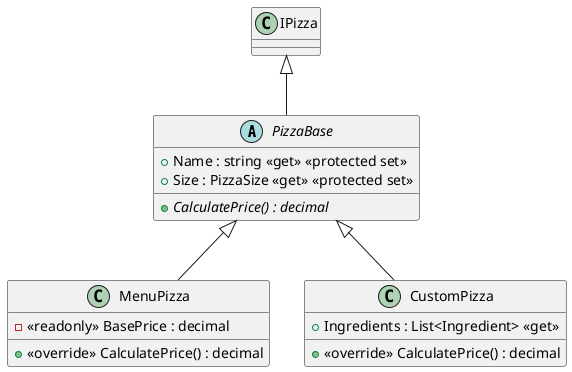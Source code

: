 @startuml
abstract class PizzaBase {
    + Name : string <<get>> <<protected set>>
    + Size : PizzaSize <<get>> <<protected set>>
    + {abstract} CalculatePrice() : decimal
}
class MenuPizza {
    - <<readonly>> BasePrice : decimal
    + <<override>> CalculatePrice() : decimal
}
class CustomPizza {
    + Ingredients : List<Ingredient> <<get>>
    + <<override>> CalculatePrice() : decimal
}
IPizza <|-- PizzaBase
PizzaBase <|-- MenuPizza
PizzaBase <|-- CustomPizza
@enduml
